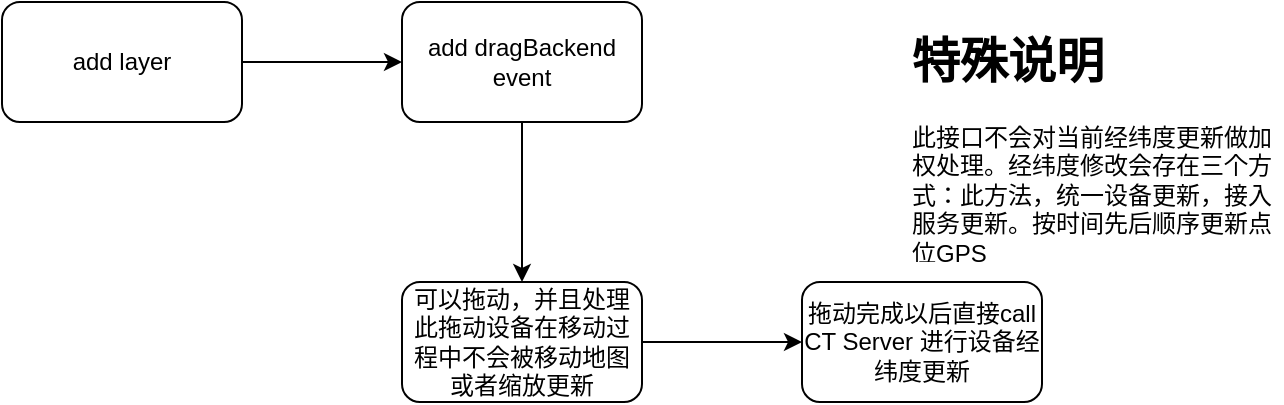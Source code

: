 <mxfile version="13.2.4" type="github" pages="2">
  <diagram id="aHEvE2OqliZMiB86n18R" name="Page-1">
    <mxGraphModel dx="946" dy="554" grid="1" gridSize="10" guides="1" tooltips="1" connect="1" arrows="1" fold="1" page="1" pageScale="1" pageWidth="827" pageHeight="1169" math="0" shadow="0">
      <root>
        <mxCell id="0" />
        <mxCell id="1" parent="0" />
        <mxCell id="_jHjByaNHgc3PpBfZFWO-3" value="" style="edgeStyle=orthogonalEdgeStyle;rounded=0;orthogonalLoop=1;jettySize=auto;html=1;" parent="1" source="_jHjByaNHgc3PpBfZFWO-1" target="_jHjByaNHgc3PpBfZFWO-2" edge="1">
          <mxGeometry relative="1" as="geometry" />
        </mxCell>
        <mxCell id="_jHjByaNHgc3PpBfZFWO-1" value="add layer" style="rounded=1;whiteSpace=wrap;html=1;" parent="1" vertex="1">
          <mxGeometry x="170" y="160" width="120" height="60" as="geometry" />
        </mxCell>
        <mxCell id="_jHjByaNHgc3PpBfZFWO-5" value="" style="edgeStyle=orthogonalEdgeStyle;rounded=0;orthogonalLoop=1;jettySize=auto;html=1;" parent="1" source="_jHjByaNHgc3PpBfZFWO-2" target="_jHjByaNHgc3PpBfZFWO-4" edge="1">
          <mxGeometry relative="1" as="geometry" />
        </mxCell>
        <mxCell id="_jHjByaNHgc3PpBfZFWO-2" value="add dragBackend event" style="rounded=1;whiteSpace=wrap;html=1;" parent="1" vertex="1">
          <mxGeometry x="370" y="160" width="120" height="60" as="geometry" />
        </mxCell>
        <mxCell id="_jHjByaNHgc3PpBfZFWO-7" value="" style="edgeStyle=orthogonalEdgeStyle;rounded=0;orthogonalLoop=1;jettySize=auto;html=1;" parent="1" source="_jHjByaNHgc3PpBfZFWO-4" target="_jHjByaNHgc3PpBfZFWO-6" edge="1">
          <mxGeometry relative="1" as="geometry" />
        </mxCell>
        <mxCell id="_jHjByaNHgc3PpBfZFWO-4" value="可以拖动，并且处理此拖动设备在移动过程中不会被移动地图或者缩放更新" style="rounded=1;whiteSpace=wrap;html=1;" parent="1" vertex="1">
          <mxGeometry x="370" y="300" width="120" height="60" as="geometry" />
        </mxCell>
        <mxCell id="_jHjByaNHgc3PpBfZFWO-6" value="拖动完成以后直接call CT Server 进行设备经纬度更新" style="rounded=1;whiteSpace=wrap;html=1;" parent="1" vertex="1">
          <mxGeometry x="570" y="300" width="120" height="60" as="geometry" />
        </mxCell>
        <mxCell id="_jHjByaNHgc3PpBfZFWO-8" value="&lt;h1&gt;特殊说明&lt;/h1&gt;&lt;div&gt;此接口不会对当前经纬度更新做加权处理。经纬度修改会存在三个方式：此方法，统一设备更新，接入服务更新。按时间先后顺序更新点位GPS&lt;/div&gt;" style="text;html=1;strokeColor=none;fillColor=none;spacing=5;spacingTop=-20;whiteSpace=wrap;overflow=hidden;rounded=0;" parent="1" vertex="1">
          <mxGeometry x="620" y="170" width="190" height="120" as="geometry" />
        </mxCell>
      </root>
    </mxGraphModel>
  </diagram>
  <diagram id="Q_RVYOdgUXFoioAYz1tq" name="Page-2">
    <mxGraphModel dx="946" dy="554" grid="1" gridSize="10" guides="1" tooltips="1" connect="1" arrows="1" fold="1" page="1" pageScale="1" pageWidth="827" pageHeight="1169" math="0" shadow="0">
      <root>
        <mxCell id="ycq4xH3s7H17sO0cr9Ab-0" />
        <mxCell id="ycq4xH3s7H17sO0cr9Ab-1" parent="ycq4xH3s7H17sO0cr9Ab-0" />
      </root>
    </mxGraphModel>
  </diagram>
</mxfile>
